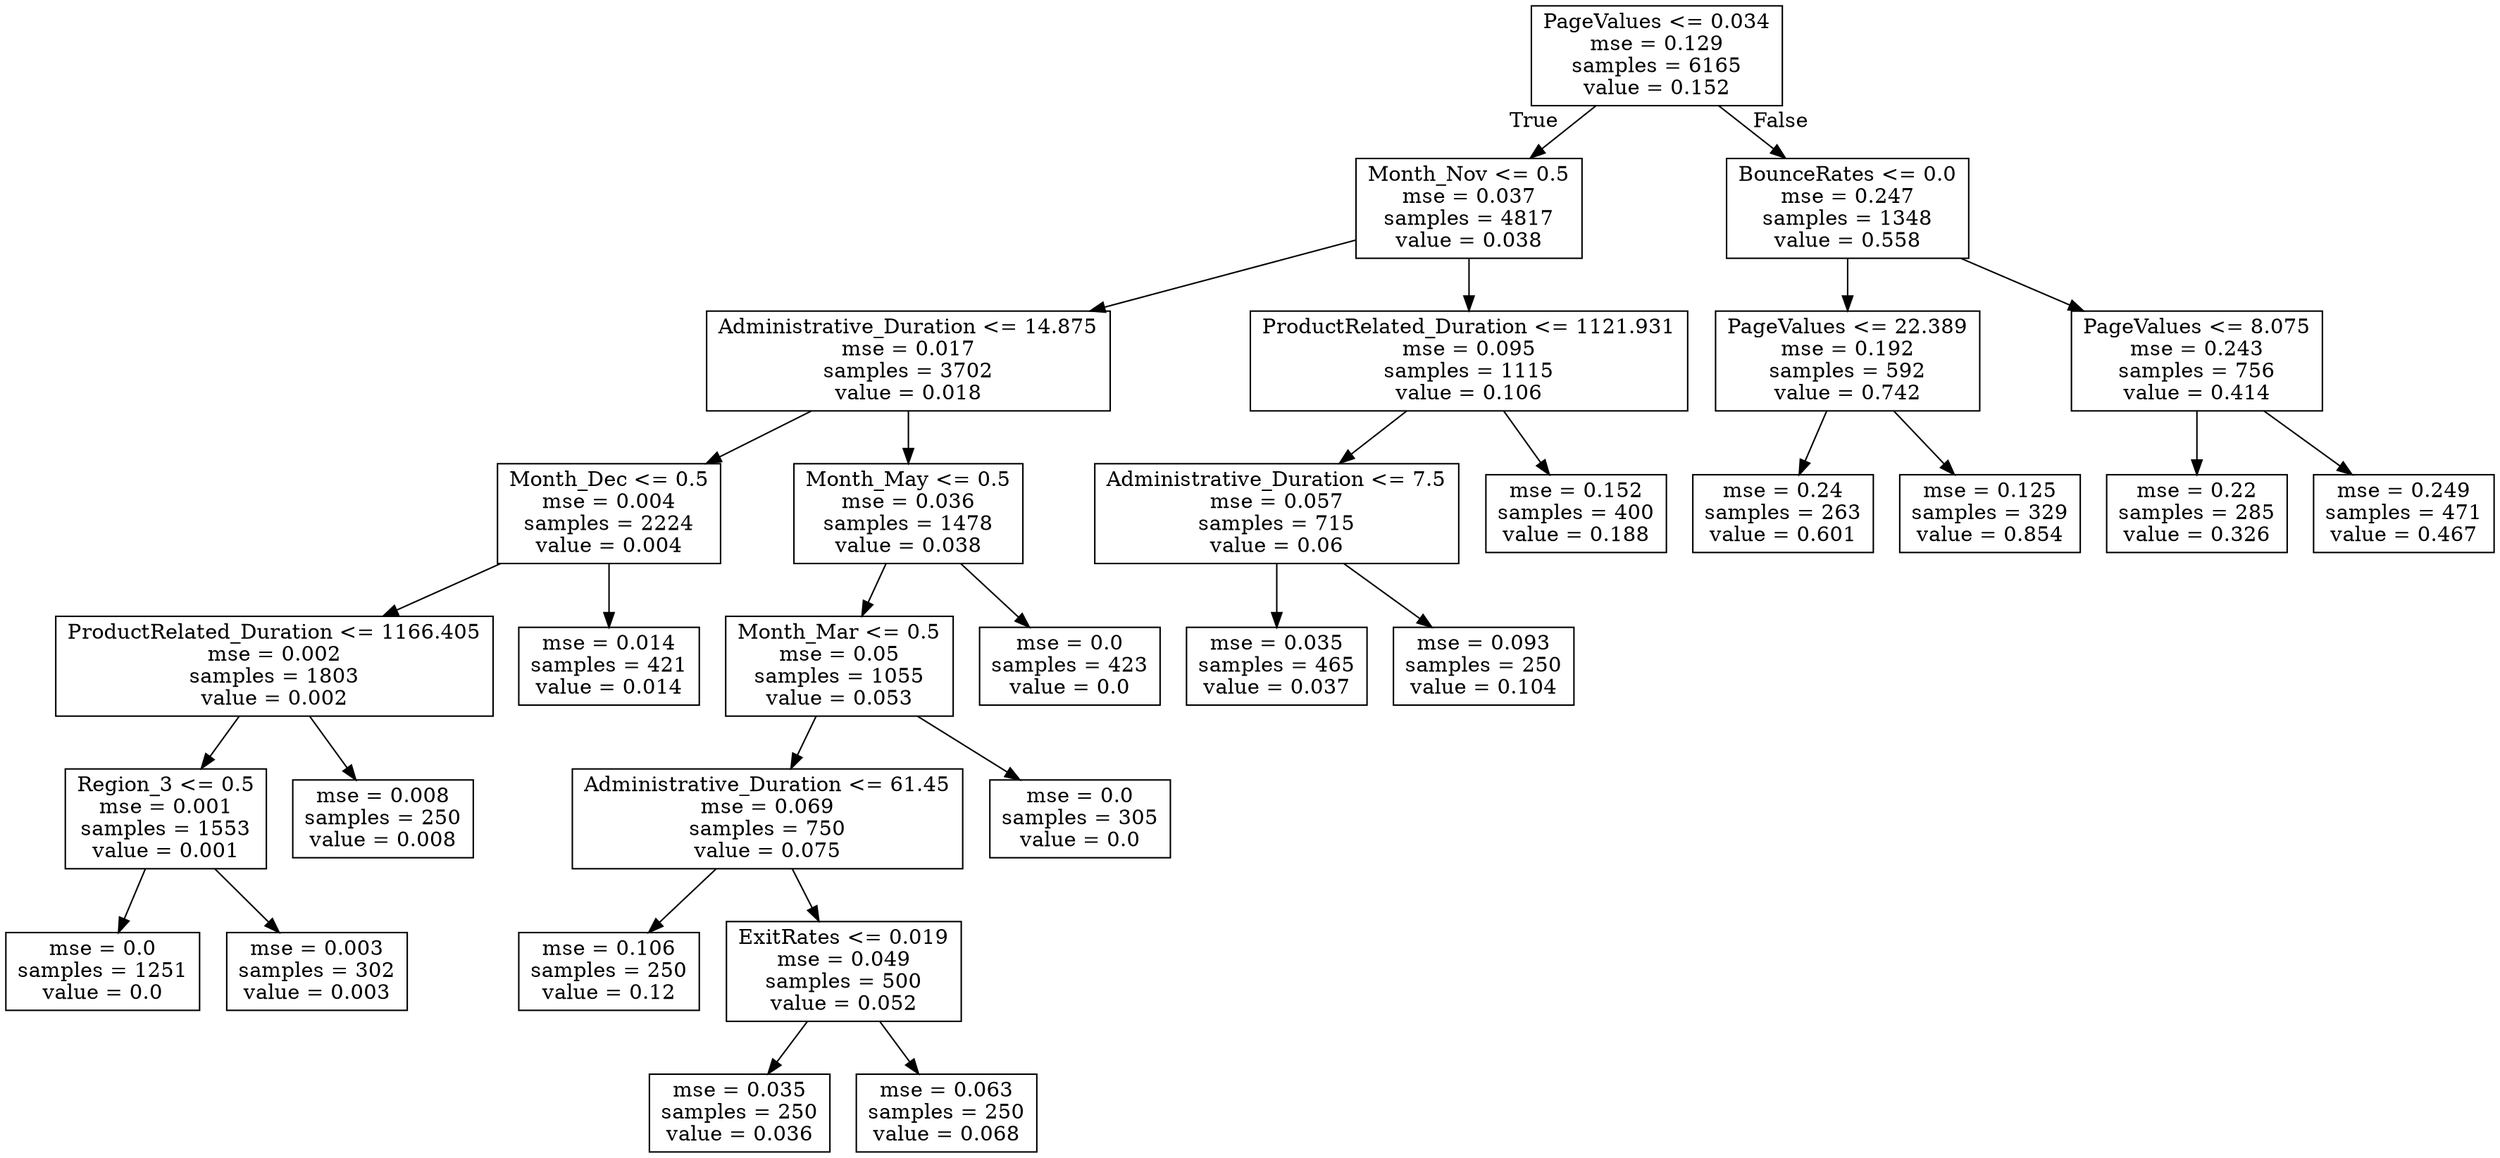 digraph Tree {
node [shape=box] ;
0 [label="PageValues <= 0.034\nmse = 0.129\nsamples = 6165\nvalue = 0.152"] ;
1 [label="Month_Nov <= 0.5\nmse = 0.037\nsamples = 4817\nvalue = 0.038"] ;
0 -> 1 [labeldistance=2.5, labelangle=45, headlabel="True"] ;
2 [label="Administrative_Duration <= 14.875\nmse = 0.017\nsamples = 3702\nvalue = 0.018"] ;
1 -> 2 ;
3 [label="Month_Dec <= 0.5\nmse = 0.004\nsamples = 2224\nvalue = 0.004"] ;
2 -> 3 ;
4 [label="ProductRelated_Duration <= 1166.405\nmse = 0.002\nsamples = 1803\nvalue = 0.002"] ;
3 -> 4 ;
5 [label="Region_3 <= 0.5\nmse = 0.001\nsamples = 1553\nvalue = 0.001"] ;
4 -> 5 ;
6 [label="mse = 0.0\nsamples = 1251\nvalue = 0.0"] ;
5 -> 6 ;
7 [label="mse = 0.003\nsamples = 302\nvalue = 0.003"] ;
5 -> 7 ;
8 [label="mse = 0.008\nsamples = 250\nvalue = 0.008"] ;
4 -> 8 ;
9 [label="mse = 0.014\nsamples = 421\nvalue = 0.014"] ;
3 -> 9 ;
10 [label="Month_May <= 0.5\nmse = 0.036\nsamples = 1478\nvalue = 0.038"] ;
2 -> 10 ;
11 [label="Month_Mar <= 0.5\nmse = 0.05\nsamples = 1055\nvalue = 0.053"] ;
10 -> 11 ;
12 [label="Administrative_Duration <= 61.45\nmse = 0.069\nsamples = 750\nvalue = 0.075"] ;
11 -> 12 ;
13 [label="mse = 0.106\nsamples = 250\nvalue = 0.12"] ;
12 -> 13 ;
14 [label="ExitRates <= 0.019\nmse = 0.049\nsamples = 500\nvalue = 0.052"] ;
12 -> 14 ;
15 [label="mse = 0.035\nsamples = 250\nvalue = 0.036"] ;
14 -> 15 ;
16 [label="mse = 0.063\nsamples = 250\nvalue = 0.068"] ;
14 -> 16 ;
17 [label="mse = 0.0\nsamples = 305\nvalue = 0.0"] ;
11 -> 17 ;
18 [label="mse = 0.0\nsamples = 423\nvalue = 0.0"] ;
10 -> 18 ;
19 [label="ProductRelated_Duration <= 1121.931\nmse = 0.095\nsamples = 1115\nvalue = 0.106"] ;
1 -> 19 ;
20 [label="Administrative_Duration <= 7.5\nmse = 0.057\nsamples = 715\nvalue = 0.06"] ;
19 -> 20 ;
21 [label="mse = 0.035\nsamples = 465\nvalue = 0.037"] ;
20 -> 21 ;
22 [label="mse = 0.093\nsamples = 250\nvalue = 0.104"] ;
20 -> 22 ;
23 [label="mse = 0.152\nsamples = 400\nvalue = 0.188"] ;
19 -> 23 ;
24 [label="BounceRates <= 0.0\nmse = 0.247\nsamples = 1348\nvalue = 0.558"] ;
0 -> 24 [labeldistance=2.5, labelangle=-45, headlabel="False"] ;
25 [label="PageValues <= 22.389\nmse = 0.192\nsamples = 592\nvalue = 0.742"] ;
24 -> 25 ;
26 [label="mse = 0.24\nsamples = 263\nvalue = 0.601"] ;
25 -> 26 ;
27 [label="mse = 0.125\nsamples = 329\nvalue = 0.854"] ;
25 -> 27 ;
28 [label="PageValues <= 8.075\nmse = 0.243\nsamples = 756\nvalue = 0.414"] ;
24 -> 28 ;
29 [label="mse = 0.22\nsamples = 285\nvalue = 0.326"] ;
28 -> 29 ;
30 [label="mse = 0.249\nsamples = 471\nvalue = 0.467"] ;
28 -> 30 ;
}